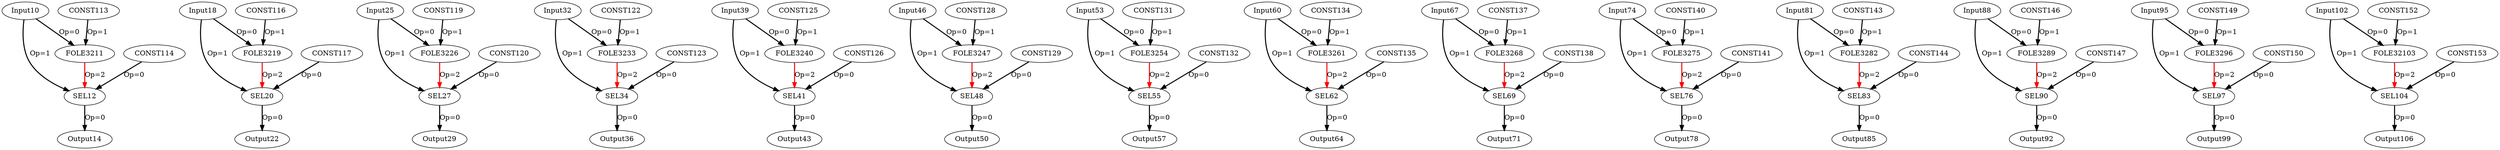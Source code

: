 Digraph G {
Input10[opcode=Input, ref_name="arg", size="7116", offset="0, 0", pattern="56, 8, 56, 16"];
FOLE3211[opcode=FOLE32];
SEL12[opcode=SEL];
Output14[opcode=Output, ref_name="arg1", size="7116", offset="0, 0", pattern="56, 8, 56, 16"];
Input18[opcode=Input, ref_name="arg", size="7116", offset="0, 4", pattern="56, 8, 56, 16"];
FOLE3219[opcode=FOLE32];
SEL20[opcode=SEL];
Output22[opcode=Output, ref_name="arg1", size="7120", offset="0, 4", pattern="56, 8, 56, 16"];
Input25[opcode=Input, ref_name="arg", size="7116", offset="0, 8", pattern="56, 8, 56, 16"];
FOLE3226[opcode=FOLE32];
SEL27[opcode=SEL];
Output29[opcode=Output, ref_name="arg1", size="7116", offset="8, 0", pattern="56, 8, 56, 16"];
Input32[opcode=Input, ref_name="arg", size="7116", offset="0, 12", pattern="56, 8, 56, 16"];
FOLE3233[opcode=FOLE32];
SEL34[opcode=SEL];
Output36[opcode=Output, ref_name="arg1", size="7120", offset="8, 4", pattern="56, 8, 56, 16"];
Input39[opcode=Input, ref_name="arg", size="7116", offset="0, 16", pattern="56, 8, 56, 16"];
FOLE3240[opcode=FOLE32];
SEL41[opcode=SEL];
Output43[opcode=Output, ref_name="arg1", size="7116", offset="16, 0", pattern="56, 8, 56, 16"];
Input46[opcode=Input, ref_name="arg", size="7116", offset="0, 20", pattern="56, 8, 56, 16"];
FOLE3247[opcode=FOLE32];
SEL48[opcode=SEL];
Output50[opcode=Output, ref_name="arg1", size="7120", offset="16, 4", pattern="56, 8, 56, 16"];
Input53[opcode=Input, ref_name="arg", size="7116", offset="0, 24", pattern="56, 8, 56, 16"];
FOLE3254[opcode=FOLE32];
SEL55[opcode=SEL];
Output57[opcode=Output, ref_name="arg1", size="7116", offset="24, 0", pattern="56, 8, 56, 16"];
Input60[opcode=Input, ref_name="arg", size="7116", offset="0, 28", pattern="56, 8, 56, 16"];
FOLE3261[opcode=FOLE32];
SEL62[opcode=SEL];
Output64[opcode=Output, ref_name="arg1", size="7120", offset="24, 4", pattern="56, 8, 56, 16"];
Input67[opcode=Input, ref_name="arg", size="7116", offset="0, 32", pattern="56, 8, 56, 16"];
FOLE3268[opcode=FOLE32];
SEL69[opcode=SEL];
Output71[opcode=Output, ref_name="arg1", size="7116", offset="32, 0", pattern="56, 8, 56, 16"];
Input74[opcode=Input, ref_name="arg", size="7116", offset="0, 36", pattern="56, 8, 56, 16"];
FOLE3275[opcode=FOLE32];
SEL76[opcode=SEL];
Output78[opcode=Output, ref_name="arg1", size="7120", offset="32, 4", pattern="56, 8, 56, 16"];
Input81[opcode=Input, ref_name="arg", size="7116", offset="0, 40", pattern="56, 8, 56, 16"];
FOLE3282[opcode=FOLE32];
SEL83[opcode=SEL];
Output85[opcode=Output, ref_name="arg1", size="7116", offset="40, 0", pattern="56, 8, 56, 16"];
Input88[opcode=Input, ref_name="arg", size="7116", offset="0, 44", pattern="56, 8, 56, 16"];
FOLE3289[opcode=FOLE32];
SEL90[opcode=SEL];
Output92[opcode=Output, ref_name="arg1", size="7120", offset="40, 4", pattern="56, 8, 56, 16"];
Input95[opcode=Input, ref_name="arg", size="7116", offset="0, 48", pattern="56, 8, 56, 16"];
FOLE3296[opcode=FOLE32];
SEL97[opcode=SEL];
Output99[opcode=Output, ref_name="arg1", size="7116", offset="48, 0", pattern="56, 8, 56, 16"];
Input102[opcode=Input, ref_name="arg", size="7116", offset="0, 52", pattern="56, 8, 56, 16"];
FOLE32103[opcode=FOLE32];
SEL104[opcode=SEL];
Output106[opcode=Output, ref_name="arg1", size="7120", offset="48, 4", pattern="56, 8, 56, 16"];
CONST113[opcode=CONST, value=0];
CONST114[opcode=CONST, value=0];
CONST116[opcode=CONST, value=0];
CONST117[opcode=CONST, value=0];
CONST119[opcode=CONST, value=0];
CONST120[opcode=CONST, value=0];
CONST122[opcode=CONST, value=0];
CONST123[opcode=CONST, value=0];
CONST125[opcode=CONST, value=0];
CONST126[opcode=CONST, value=0];
CONST128[opcode=CONST, value=0];
CONST129[opcode=CONST, value=0];
CONST131[opcode=CONST, value=0];
CONST132[opcode=CONST, value=0];
CONST134[opcode=CONST, value=0];
CONST135[opcode=CONST, value=0];
CONST137[opcode=CONST, value=0];
CONST138[opcode=CONST, value=0];
CONST140[opcode=CONST, value=0];
CONST141[opcode=CONST, value=0];
CONST143[opcode=CONST, value=0];
CONST144[opcode=CONST, value=0];
CONST146[opcode=CONST, value=0];
CONST147[opcode=CONST, value=0];
CONST149[opcode=CONST, value=0];
CONST150[opcode=CONST, value=0];
CONST152[opcode=CONST, value=0];
CONST153[opcode=CONST, value=0];
Input10 -> SEL12[operand = 1 ,color = black, style = bold, label = "Op=1"];
Input10 -> FOLE3211[operand = 0 ,color = black, style = bold, label = "Op=0"];
CONST113 -> FOLE3211[operand = 1 ,color = black, style = bold, label = "Op=1"];
FOLE3211 -> SEL12[operand = 2 ,color = red, style = bold, label = "Op=2"];
CONST114 -> SEL12[operand = 0 ,color = black, style = bold, label = "Op=0"];
SEL12 -> Output14[operand = 0 ,color = black, style = bold, label = "Op=0"];
Input18 -> SEL20[operand = 1 ,color = black, style = bold, label = "Op=1"];
Input18 -> FOLE3219[operand = 0 ,color = black, style = bold, label = "Op=0"];
CONST116 -> FOLE3219[operand = 1 ,color = black, style = bold, label = "Op=1"];
FOLE3219 -> SEL20[operand = 2 ,color = red, style = bold, label = "Op=2"];
CONST117 -> SEL20[operand = 0 ,color = black, style = bold, label = "Op=0"];
SEL20 -> Output22[operand = 0 ,color = black, style = bold, label = "Op=0"];
Input25 -> SEL27[operand = 1 ,color = black, style = bold, label = "Op=1"];
Input25 -> FOLE3226[operand = 0 ,color = black, style = bold, label = "Op=0"];
CONST119 -> FOLE3226[operand = 1 ,color = black, style = bold, label = "Op=1"];
FOLE3226 -> SEL27[operand = 2 ,color = red, style = bold, label = "Op=2"];
CONST120 -> SEL27[operand = 0 ,color = black, style = bold, label = "Op=0"];
SEL27 -> Output29[operand = 0 ,color = black, style = bold, label = "Op=0"];
Input32 -> SEL34[operand = 1 ,color = black, style = bold, label = "Op=1"];
Input32 -> FOLE3233[operand = 0 ,color = black, style = bold, label = "Op=0"];
CONST122 -> FOLE3233[operand = 1 ,color = black, style = bold, label = "Op=1"];
FOLE3233 -> SEL34[operand = 2 ,color = red, style = bold, label = "Op=2"];
CONST123 -> SEL34[operand = 0 ,color = black, style = bold, label = "Op=0"];
SEL34 -> Output36[operand = 0 ,color = black, style = bold, label = "Op=0"];
Input39 -> SEL41[operand = 1 ,color = black, style = bold, label = "Op=1"];
Input39 -> FOLE3240[operand = 0 ,color = black, style = bold, label = "Op=0"];
CONST125 -> FOLE3240[operand = 1 ,color = black, style = bold, label = "Op=1"];
FOLE3240 -> SEL41[operand = 2 ,color = red, style = bold, label = "Op=2"];
CONST126 -> SEL41[operand = 0 ,color = black, style = bold, label = "Op=0"];
SEL41 -> Output43[operand = 0 ,color = black, style = bold, label = "Op=0"];
Input46 -> SEL48[operand = 1 ,color = black, style = bold, label = "Op=1"];
Input46 -> FOLE3247[operand = 0 ,color = black, style = bold, label = "Op=0"];
CONST128 -> FOLE3247[operand = 1 ,color = black, style = bold, label = "Op=1"];
FOLE3247 -> SEL48[operand = 2 ,color = red, style = bold, label = "Op=2"];
CONST129 -> SEL48[operand = 0 ,color = black, style = bold, label = "Op=0"];
SEL48 -> Output50[operand = 0 ,color = black, style = bold, label = "Op=0"];
Input53 -> SEL55[operand = 1 ,color = black, style = bold, label = "Op=1"];
Input53 -> FOLE3254[operand = 0 ,color = black, style = bold, label = "Op=0"];
CONST131 -> FOLE3254[operand = 1 ,color = black, style = bold, label = "Op=1"];
FOLE3254 -> SEL55[operand = 2 ,color = red, style = bold, label = "Op=2"];
CONST132 -> SEL55[operand = 0 ,color = black, style = bold, label = "Op=0"];
SEL55 -> Output57[operand = 0 ,color = black, style = bold, label = "Op=0"];
Input60 -> SEL62[operand = 1 ,color = black, style = bold, label = "Op=1"];
Input60 -> FOLE3261[operand = 0 ,color = black, style = bold, label = "Op=0"];
CONST134 -> FOLE3261[operand = 1 ,color = black, style = bold, label = "Op=1"];
FOLE3261 -> SEL62[operand = 2 ,color = red, style = bold, label = "Op=2"];
CONST135 -> SEL62[operand = 0 ,color = black, style = bold, label = "Op=0"];
SEL62 -> Output64[operand = 0 ,color = black, style = bold, label = "Op=0"];
Input67 -> SEL69[operand = 1 ,color = black, style = bold, label = "Op=1"];
Input67 -> FOLE3268[operand = 0 ,color = black, style = bold, label = "Op=0"];
CONST137 -> FOLE3268[operand = 1 ,color = black, style = bold, label = "Op=1"];
FOLE3268 -> SEL69[operand = 2 ,color = red, style = bold, label = "Op=2"];
CONST138 -> SEL69[operand = 0 ,color = black, style = bold, label = "Op=0"];
SEL69 -> Output71[operand = 0 ,color = black, style = bold, label = "Op=0"];
Input74 -> SEL76[operand = 1 ,color = black, style = bold, label = "Op=1"];
Input74 -> FOLE3275[operand = 0 ,color = black, style = bold, label = "Op=0"];
CONST140 -> FOLE3275[operand = 1 ,color = black, style = bold, label = "Op=1"];
FOLE3275 -> SEL76[operand = 2 ,color = red, style = bold, label = "Op=2"];
CONST141 -> SEL76[operand = 0 ,color = black, style = bold, label = "Op=0"];
SEL76 -> Output78[operand = 0 ,color = black, style = bold, label = "Op=0"];
Input81 -> SEL83[operand = 1 ,color = black, style = bold, label = "Op=1"];
Input81 -> FOLE3282[operand = 0 ,color = black, style = bold, label = "Op=0"];
CONST143 -> FOLE3282[operand = 1 ,color = black, style = bold, label = "Op=1"];
FOLE3282 -> SEL83[operand = 2 ,color = red, style = bold, label = "Op=2"];
CONST144 -> SEL83[operand = 0 ,color = black, style = bold, label = "Op=0"];
SEL83 -> Output85[operand = 0 ,color = black, style = bold, label = "Op=0"];
Input88 -> SEL90[operand = 1 ,color = black, style = bold, label = "Op=1"];
Input88 -> FOLE3289[operand = 0 ,color = black, style = bold, label = "Op=0"];
CONST146 -> FOLE3289[operand = 1 ,color = black, style = bold, label = "Op=1"];
FOLE3289 -> SEL90[operand = 2 ,color = red, style = bold, label = "Op=2"];
CONST147 -> SEL90[operand = 0 ,color = black, style = bold, label = "Op=0"];
SEL90 -> Output92[operand = 0 ,color = black, style = bold, label = "Op=0"];
Input95 -> SEL97[operand = 1 ,color = black, style = bold, label = "Op=1"];
Input95 -> FOLE3296[operand = 0 ,color = black, style = bold, label = "Op=0"];
CONST149 -> FOLE3296[operand = 1 ,color = black, style = bold, label = "Op=1"];
FOLE3296 -> SEL97[operand = 2 ,color = red, style = bold, label = "Op=2"];
CONST150 -> SEL97[operand = 0 ,color = black, style = bold, label = "Op=0"];
SEL97 -> Output99[operand = 0 ,color = black, style = bold, label = "Op=0"];
Input102 -> SEL104[operand = 1 ,color = black, style = bold, label = "Op=1"];
Input102 -> FOLE32103[operand = 0 ,color = black, style = bold, label = "Op=0"];
CONST152 -> FOLE32103[operand = 1 ,color = black, style = bold, label = "Op=1"];
FOLE32103 -> SEL104[operand = 2 ,color = red, style = bold, label = "Op=2"];
CONST153 -> SEL104[operand = 0 ,color = black, style = bold, label = "Op=0"];
SEL104 -> Output106[operand = 0 ,color = black, style = bold, label = "Op=0"];
}

